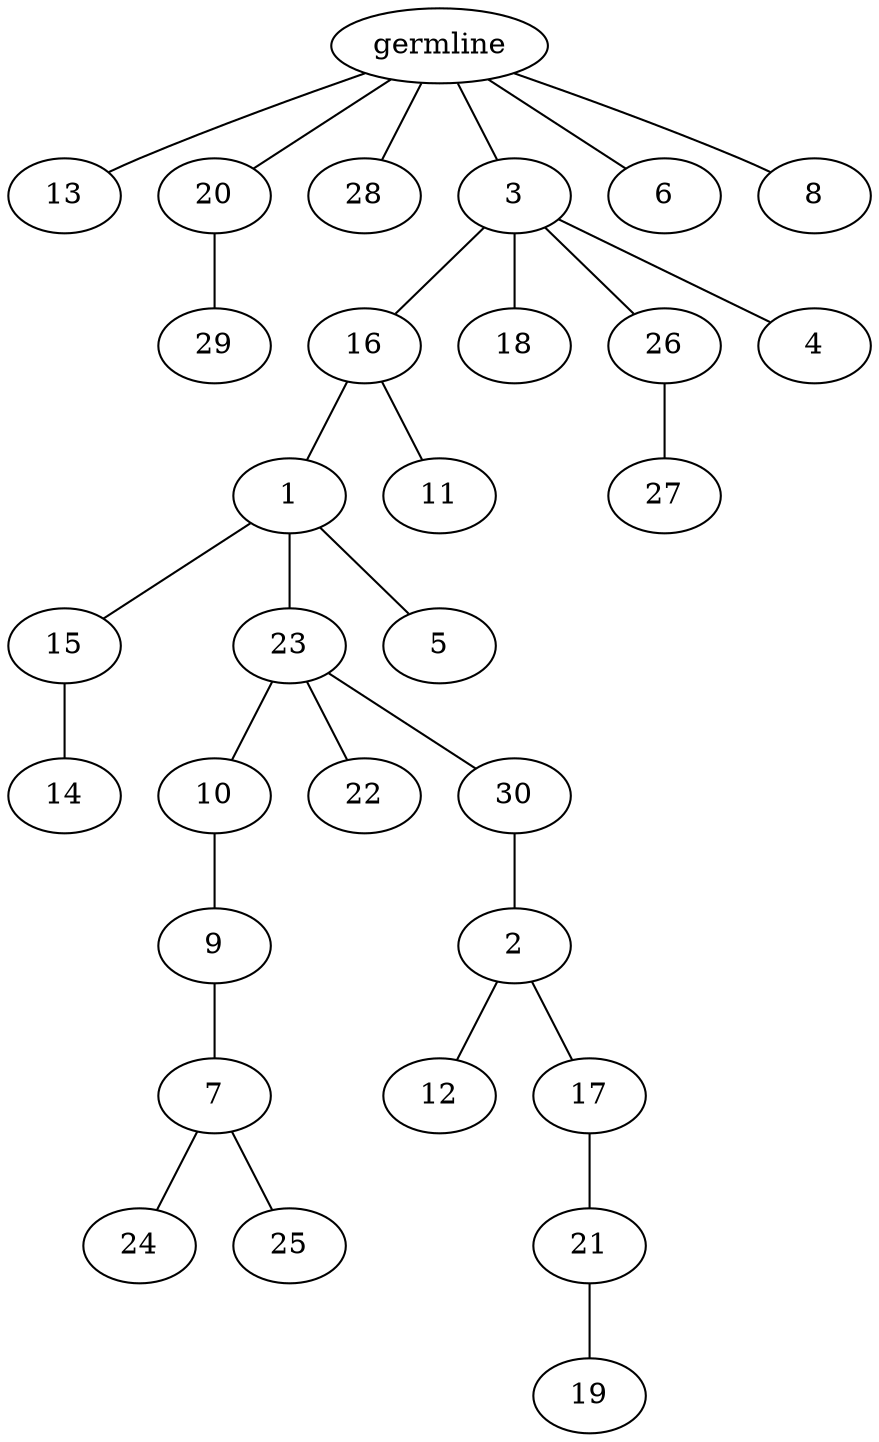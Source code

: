 graph tree {
    "139727960405712" [label="germline"];
    "139727972924192" [label="13"];
    "139727972923088" [label="20"];
    "139727972924816" [label="29"];
    "139727972925392" [label="28"];
    "139727972925152" [label="3"];
    "139727972924048" [label="16"];
    "139727972923376" [label="1"];
    "139727972922752" [label="15"];
    "139727972923520" [label="14"];
    "139727972924528" [label="23"];
    "139727972922560" [label="10"];
    "139727972922944" [label="9"];
    "139727972921408" [label="7"];
    "139727972921696" [label="24"];
    "139727972924960" [label="25"];
    "139727972922992" [label="22"];
    "139727972921792" [label="30"];
    "139727972922128" [label="2"];
    "139727971000432" [label="12"];
    "139727971000480" [label="17"];
    "139727971000528" [label="21"];
    "139727966901680" [label="19"];
    "139727972922320" [label="5"];
    "139727972923712" [label="11"];
    "139727972923856" [label="18"];
    "139727971001920" [label="26"];
    "139727971001488" [label="27"];
    "139727971001824" [label="4"];
    "139727972921504" [label="6"];
    "139727972924096" [label="8"];
    "139727960405712" -- "139727972924192";
    "139727960405712" -- "139727972923088";
    "139727960405712" -- "139727972925392";
    "139727960405712" -- "139727972925152";
    "139727960405712" -- "139727972921504";
    "139727960405712" -- "139727972924096";
    "139727972923088" -- "139727972924816";
    "139727972925152" -- "139727972924048";
    "139727972925152" -- "139727972923856";
    "139727972925152" -- "139727971001920";
    "139727972925152" -- "139727971001824";
    "139727972924048" -- "139727972923376";
    "139727972924048" -- "139727972923712";
    "139727972923376" -- "139727972922752";
    "139727972923376" -- "139727972924528";
    "139727972923376" -- "139727972922320";
    "139727972922752" -- "139727972923520";
    "139727972924528" -- "139727972922560";
    "139727972924528" -- "139727972922992";
    "139727972924528" -- "139727972921792";
    "139727972922560" -- "139727972922944";
    "139727972922944" -- "139727972921408";
    "139727972921408" -- "139727972921696";
    "139727972921408" -- "139727972924960";
    "139727972921792" -- "139727972922128";
    "139727972922128" -- "139727971000432";
    "139727972922128" -- "139727971000480";
    "139727971000480" -- "139727971000528";
    "139727971000528" -- "139727966901680";
    "139727971001920" -- "139727971001488";
}
